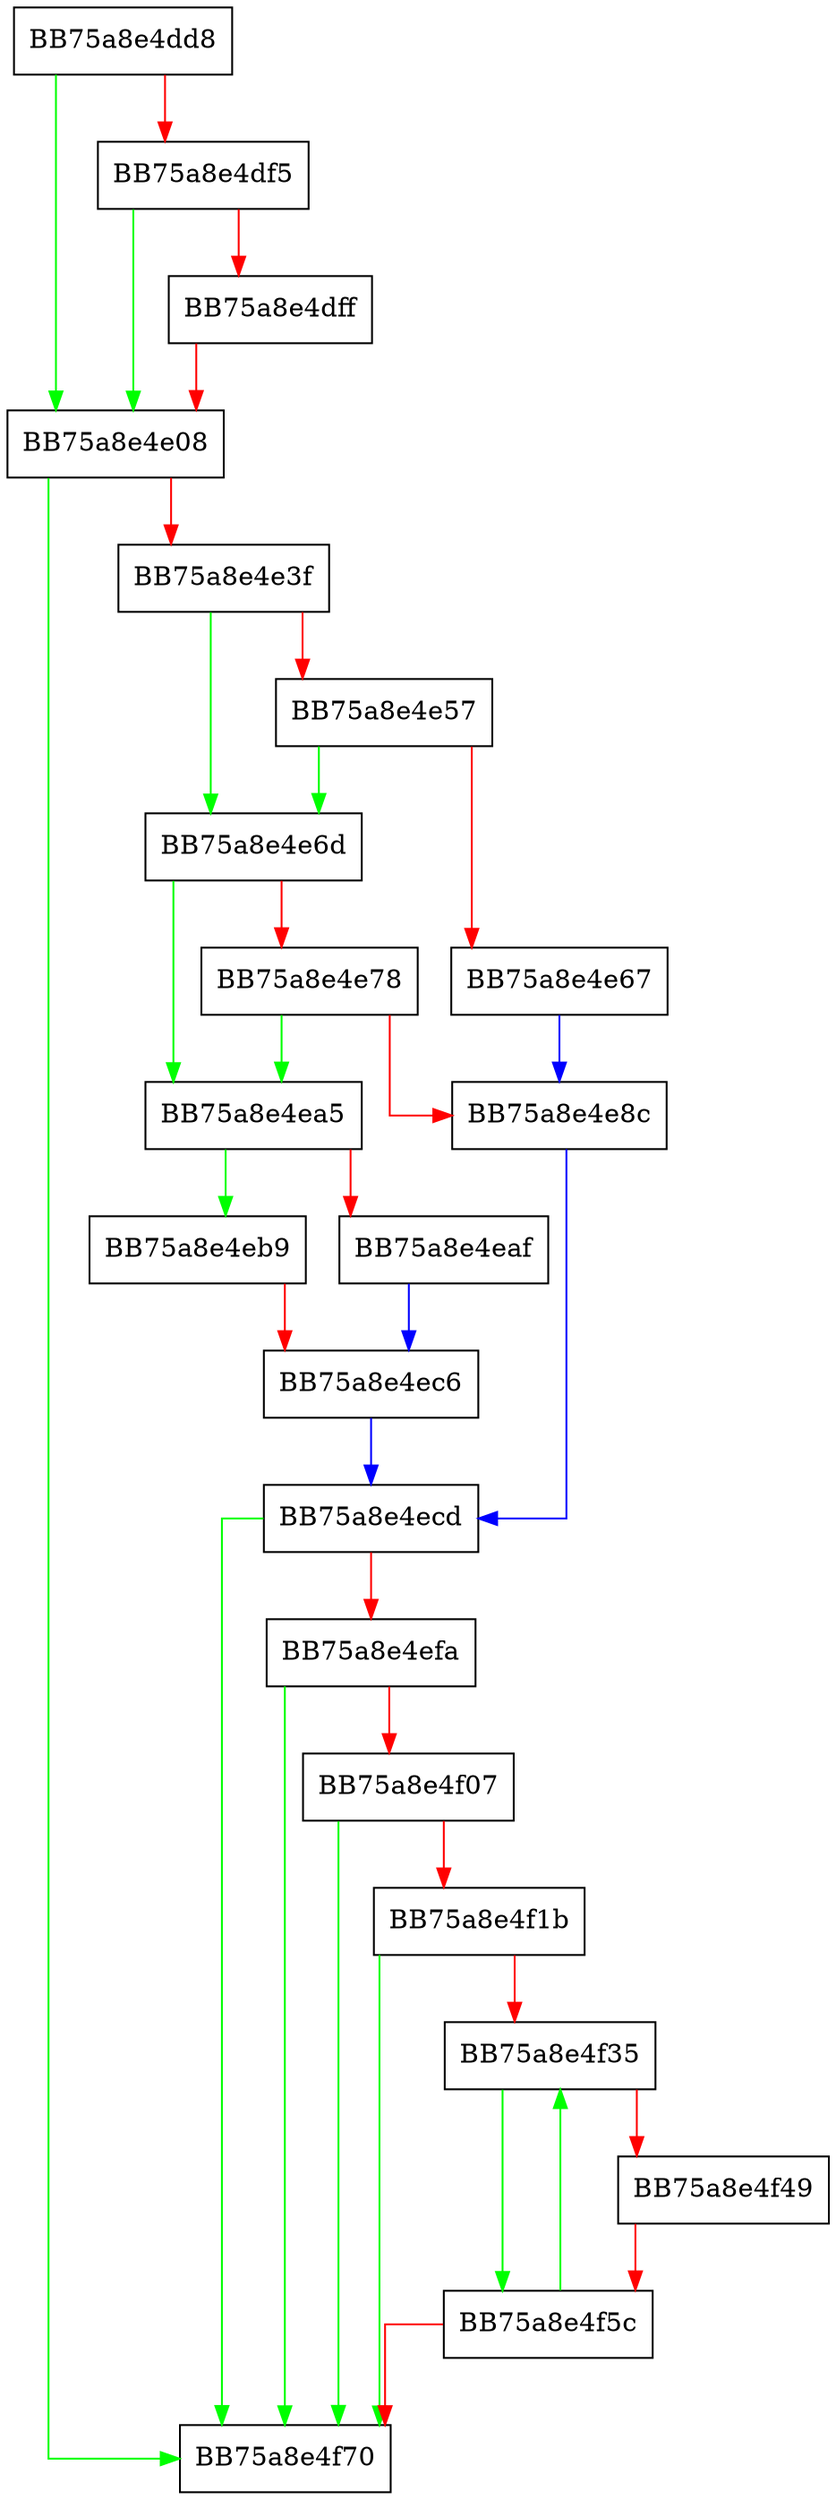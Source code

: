 digraph free {
  node [shape="box"];
  graph [splines=ortho];
  BB75a8e4dd8 -> BB75a8e4e08 [color="green"];
  BB75a8e4dd8 -> BB75a8e4df5 [color="red"];
  BB75a8e4df5 -> BB75a8e4e08 [color="green"];
  BB75a8e4df5 -> BB75a8e4dff [color="red"];
  BB75a8e4dff -> BB75a8e4e08 [color="red"];
  BB75a8e4e08 -> BB75a8e4f70 [color="green"];
  BB75a8e4e08 -> BB75a8e4e3f [color="red"];
  BB75a8e4e3f -> BB75a8e4e6d [color="green"];
  BB75a8e4e3f -> BB75a8e4e57 [color="red"];
  BB75a8e4e57 -> BB75a8e4e6d [color="green"];
  BB75a8e4e57 -> BB75a8e4e67 [color="red"];
  BB75a8e4e67 -> BB75a8e4e8c [color="blue"];
  BB75a8e4e6d -> BB75a8e4ea5 [color="green"];
  BB75a8e4e6d -> BB75a8e4e78 [color="red"];
  BB75a8e4e78 -> BB75a8e4ea5 [color="green"];
  BB75a8e4e78 -> BB75a8e4e8c [color="red"];
  BB75a8e4e8c -> BB75a8e4ecd [color="blue"];
  BB75a8e4ea5 -> BB75a8e4eb9 [color="green"];
  BB75a8e4ea5 -> BB75a8e4eaf [color="red"];
  BB75a8e4eaf -> BB75a8e4ec6 [color="blue"];
  BB75a8e4eb9 -> BB75a8e4ec6 [color="red"];
  BB75a8e4ec6 -> BB75a8e4ecd [color="blue"];
  BB75a8e4ecd -> BB75a8e4f70 [color="green"];
  BB75a8e4ecd -> BB75a8e4efa [color="red"];
  BB75a8e4efa -> BB75a8e4f70 [color="green"];
  BB75a8e4efa -> BB75a8e4f07 [color="red"];
  BB75a8e4f07 -> BB75a8e4f70 [color="green"];
  BB75a8e4f07 -> BB75a8e4f1b [color="red"];
  BB75a8e4f1b -> BB75a8e4f70 [color="green"];
  BB75a8e4f1b -> BB75a8e4f35 [color="red"];
  BB75a8e4f35 -> BB75a8e4f5c [color="green"];
  BB75a8e4f35 -> BB75a8e4f49 [color="red"];
  BB75a8e4f49 -> BB75a8e4f5c [color="red"];
  BB75a8e4f5c -> BB75a8e4f35 [color="green"];
  BB75a8e4f5c -> BB75a8e4f70 [color="red"];
}